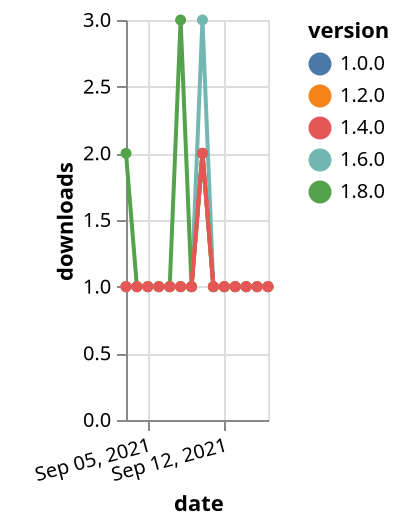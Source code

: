 {"$schema": "https://vega.github.io/schema/vega-lite/v5.json", "description": "A simple bar chart with embedded data.", "data": {"values": [{"date": "2021-09-03", "total": 193, "delta": 1, "version": "1.6.0"}, {"date": "2021-09-04", "total": 194, "delta": 1, "version": "1.6.0"}, {"date": "2021-09-05", "total": 195, "delta": 1, "version": "1.6.0"}, {"date": "2021-09-06", "total": 196, "delta": 1, "version": "1.6.0"}, {"date": "2021-09-07", "total": 197, "delta": 1, "version": "1.6.0"}, {"date": "2021-09-08", "total": 198, "delta": 1, "version": "1.6.0"}, {"date": "2021-09-09", "total": 199, "delta": 1, "version": "1.6.0"}, {"date": "2021-09-10", "total": 202, "delta": 3, "version": "1.6.0"}, {"date": "2021-09-11", "total": 203, "delta": 1, "version": "1.6.0"}, {"date": "2021-09-12", "total": 204, "delta": 1, "version": "1.6.0"}, {"date": "2021-09-13", "total": 205, "delta": 1, "version": "1.6.0"}, {"date": "2021-09-14", "total": 206, "delta": 1, "version": "1.6.0"}, {"date": "2021-09-15", "total": 207, "delta": 1, "version": "1.6.0"}, {"date": "2021-09-16", "total": 208, "delta": 1, "version": "1.6.0"}, {"date": "2021-09-03", "total": 123, "delta": 2, "version": "1.8.0"}, {"date": "2021-09-04", "total": 124, "delta": 1, "version": "1.8.0"}, {"date": "2021-09-05", "total": 125, "delta": 1, "version": "1.8.0"}, {"date": "2021-09-06", "total": 126, "delta": 1, "version": "1.8.0"}, {"date": "2021-09-07", "total": 127, "delta": 1, "version": "1.8.0"}, {"date": "2021-09-08", "total": 130, "delta": 3, "version": "1.8.0"}, {"date": "2021-09-09", "total": 131, "delta": 1, "version": "1.8.0"}, {"date": "2021-09-10", "total": 133, "delta": 2, "version": "1.8.0"}, {"date": "2021-09-11", "total": 134, "delta": 1, "version": "1.8.0"}, {"date": "2021-09-12", "total": 135, "delta": 1, "version": "1.8.0"}, {"date": "2021-09-13", "total": 136, "delta": 1, "version": "1.8.0"}, {"date": "2021-09-14", "total": 137, "delta": 1, "version": "1.8.0"}, {"date": "2021-09-15", "total": 138, "delta": 1, "version": "1.8.0"}, {"date": "2021-09-16", "total": 139, "delta": 1, "version": "1.8.0"}, {"date": "2021-09-03", "total": 196, "delta": 1, "version": "1.0.0"}, {"date": "2021-09-04", "total": 197, "delta": 1, "version": "1.0.0"}, {"date": "2021-09-05", "total": 198, "delta": 1, "version": "1.0.0"}, {"date": "2021-09-06", "total": 199, "delta": 1, "version": "1.0.0"}, {"date": "2021-09-07", "total": 200, "delta": 1, "version": "1.0.0"}, {"date": "2021-09-08", "total": 201, "delta": 1, "version": "1.0.0"}, {"date": "2021-09-09", "total": 202, "delta": 1, "version": "1.0.0"}, {"date": "2021-09-10", "total": 204, "delta": 2, "version": "1.0.0"}, {"date": "2021-09-11", "total": 205, "delta": 1, "version": "1.0.0"}, {"date": "2021-09-12", "total": 206, "delta": 1, "version": "1.0.0"}, {"date": "2021-09-13", "total": 207, "delta": 1, "version": "1.0.0"}, {"date": "2021-09-14", "total": 208, "delta": 1, "version": "1.0.0"}, {"date": "2021-09-15", "total": 209, "delta": 1, "version": "1.0.0"}, {"date": "2021-09-16", "total": 210, "delta": 1, "version": "1.0.0"}, {"date": "2021-09-03", "total": 186, "delta": 1, "version": "1.2.0"}, {"date": "2021-09-04", "total": 187, "delta": 1, "version": "1.2.0"}, {"date": "2021-09-05", "total": 188, "delta": 1, "version": "1.2.0"}, {"date": "2021-09-06", "total": 189, "delta": 1, "version": "1.2.0"}, {"date": "2021-09-07", "total": 190, "delta": 1, "version": "1.2.0"}, {"date": "2021-09-08", "total": 191, "delta": 1, "version": "1.2.0"}, {"date": "2021-09-09", "total": 192, "delta": 1, "version": "1.2.0"}, {"date": "2021-09-10", "total": 194, "delta": 2, "version": "1.2.0"}, {"date": "2021-09-11", "total": 195, "delta": 1, "version": "1.2.0"}, {"date": "2021-09-12", "total": 196, "delta": 1, "version": "1.2.0"}, {"date": "2021-09-13", "total": 197, "delta": 1, "version": "1.2.0"}, {"date": "2021-09-14", "total": 198, "delta": 1, "version": "1.2.0"}, {"date": "2021-09-15", "total": 199, "delta": 1, "version": "1.2.0"}, {"date": "2021-09-16", "total": 200, "delta": 1, "version": "1.2.0"}, {"date": "2021-09-03", "total": 159, "delta": 1, "version": "1.4.0"}, {"date": "2021-09-04", "total": 160, "delta": 1, "version": "1.4.0"}, {"date": "2021-09-05", "total": 161, "delta": 1, "version": "1.4.0"}, {"date": "2021-09-06", "total": 162, "delta": 1, "version": "1.4.0"}, {"date": "2021-09-07", "total": 163, "delta": 1, "version": "1.4.0"}, {"date": "2021-09-08", "total": 164, "delta": 1, "version": "1.4.0"}, {"date": "2021-09-09", "total": 165, "delta": 1, "version": "1.4.0"}, {"date": "2021-09-10", "total": 167, "delta": 2, "version": "1.4.0"}, {"date": "2021-09-11", "total": 168, "delta": 1, "version": "1.4.0"}, {"date": "2021-09-12", "total": 169, "delta": 1, "version": "1.4.0"}, {"date": "2021-09-13", "total": 170, "delta": 1, "version": "1.4.0"}, {"date": "2021-09-14", "total": 171, "delta": 1, "version": "1.4.0"}, {"date": "2021-09-15", "total": 172, "delta": 1, "version": "1.4.0"}, {"date": "2021-09-16", "total": 173, "delta": 1, "version": "1.4.0"}]}, "width": "container", "mark": {"type": "line", "point": {"filled": true}}, "encoding": {"x": {"field": "date", "type": "temporal", "timeUnit": "yearmonthdate", "title": "date", "axis": {"labelAngle": -15}}, "y": {"field": "delta", "type": "quantitative", "title": "downloads"}, "color": {"field": "version", "type": "nominal"}, "tooltip": {"field": "delta"}}}